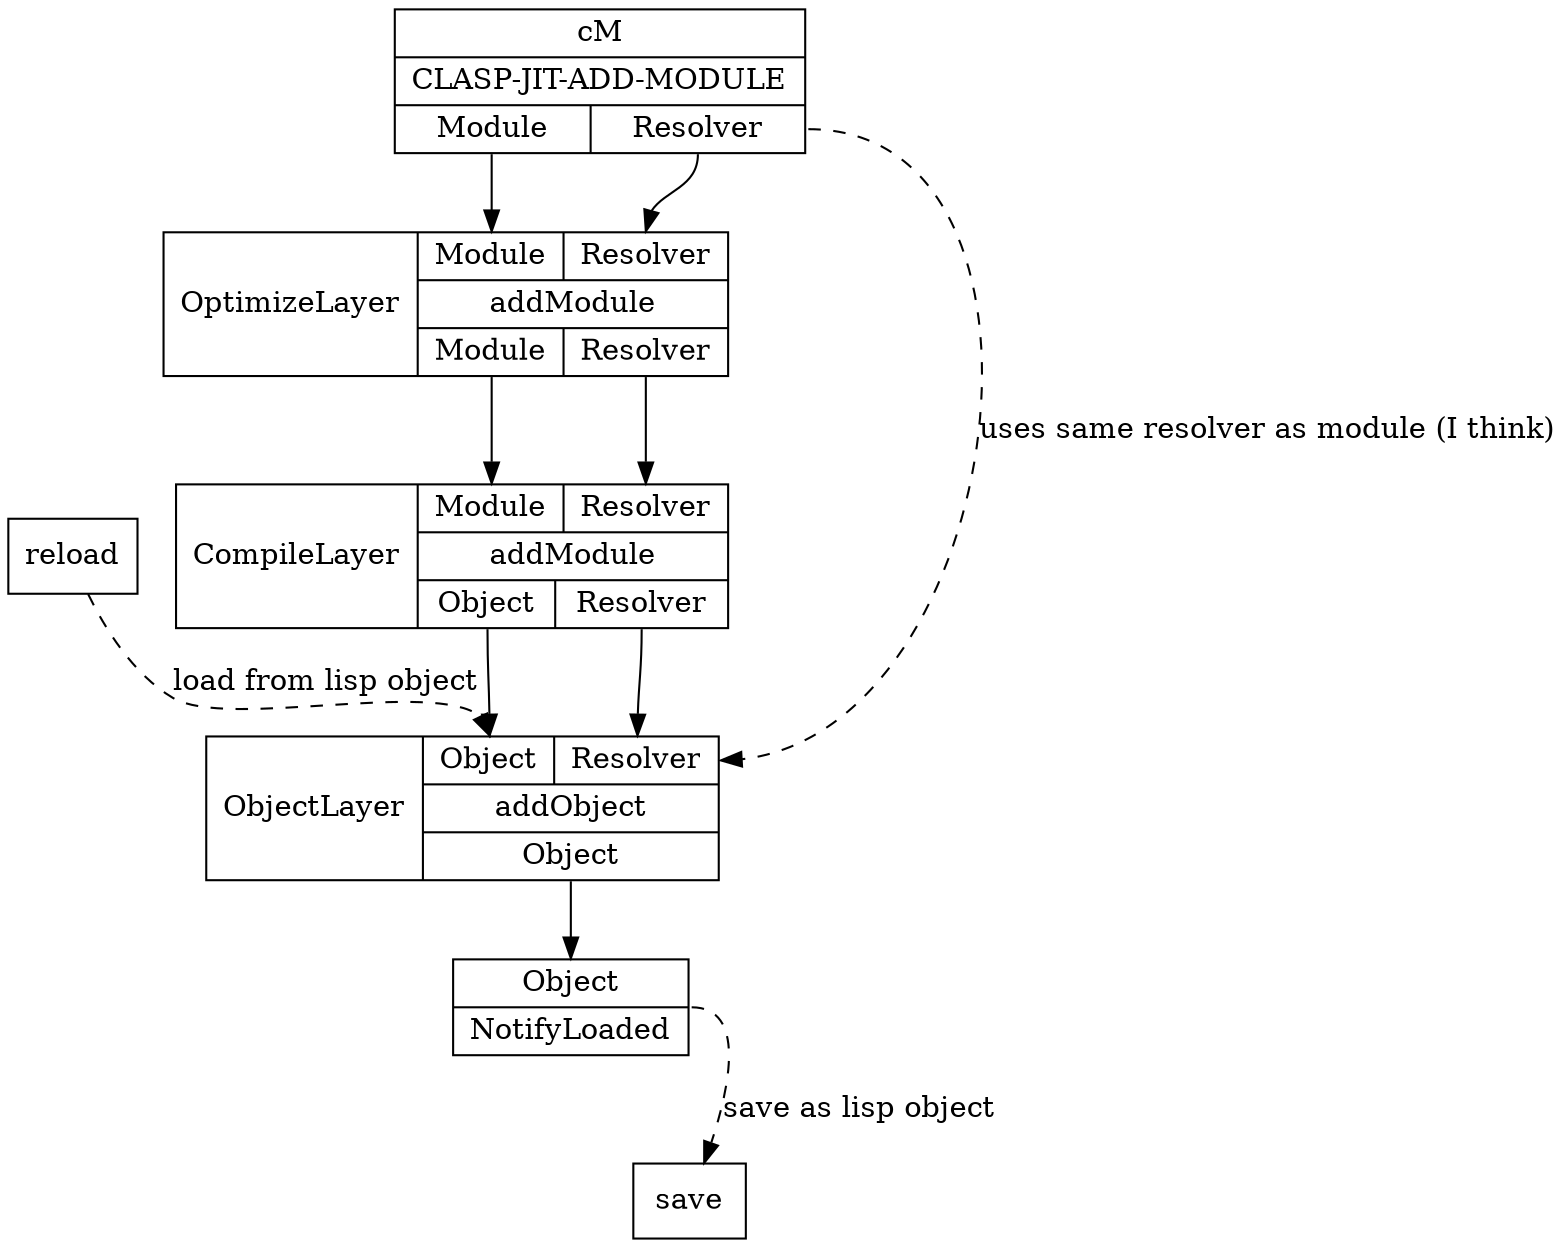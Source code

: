 digraph structs {
node [shape=record];
notifyLoaded [shape=record,label="{<io> Object|NotifyLoaded}", URL="https://github.com/clasp-developers/clasp/blob/8a8e3820df1bb89edcdbb5d1c0ce636c5a5ec834/src/llvmo/llvmoExpose.cc#L3417-L3422"];
objectLayer [shape=record,label="ObjectLayer|{{<io> Object| <ir> Resolver}|addObject|<oo> Object}"];
compileLayer [shape=record,label="CompileLayer|{{<im> Module| <ir> Resolver}|addModule|{<oo> Object| <or> Resolver}}"];
optimizeLayer [shape=record,label="OptimizeLayer|{{<im> Module| <ir> Resolver}|addModule|{<om> Module| <or> Resolver}}"];

claspJIT_O [shape=record,label="{<im> cM|CLASP\-JIT\-ADD\-MODULE|{<om> Module| <or> Resolver}}", URL="https://github.com/clasp-developers/clasp/blob/8a8e3820df1bb89edcdbb5d1c0ce636c5a5ec834/src/llvmo/llvmoExpose.cc#L3512"];

claspJIT_O:om -> optimizeLayer:im [URL="https://github.com/clasp-developers/clasp/blob/8a8e3820df1bb89edcdbb5d1c0ce636c5a5ec834/src/llvmo/llvmoExpose.cc#L3538"]
claspJIT_O:or -> optimizeLayer:ir [URL="https://github.com/clasp-developers/clasp/blob/8a8e3820df1bb89edcdbb5d1c0ce636c5a5ec834/src/llvmo/llvmoExpose.cc#L3540"]
optimizeLayer:om -> compileLayer:im
optimizeLayer:or -> compileLayer:ir
compileLayer:oo -> objectLayer:io
compileLayer:or -> objectLayer:ir
objectLayer:oo -> notifyLoaded:io

notifyLoaded:e -> save [style=dashed, label="save as lisp object"]
reload -> objectLayer:io [style=dashed, label="load from lisp object"]
claspJIT_O:or -> objectLayer:ir [style=dashed, URL="https://github.com/clasp-developers/clasp/blob/8a8e3820df1bb89edcdbb5d1c0ce636c5a5ec834/src/llvmo/llvmoExpose.cc#L3518-L3529", label="uses same resolver as module (I think)"]
}
